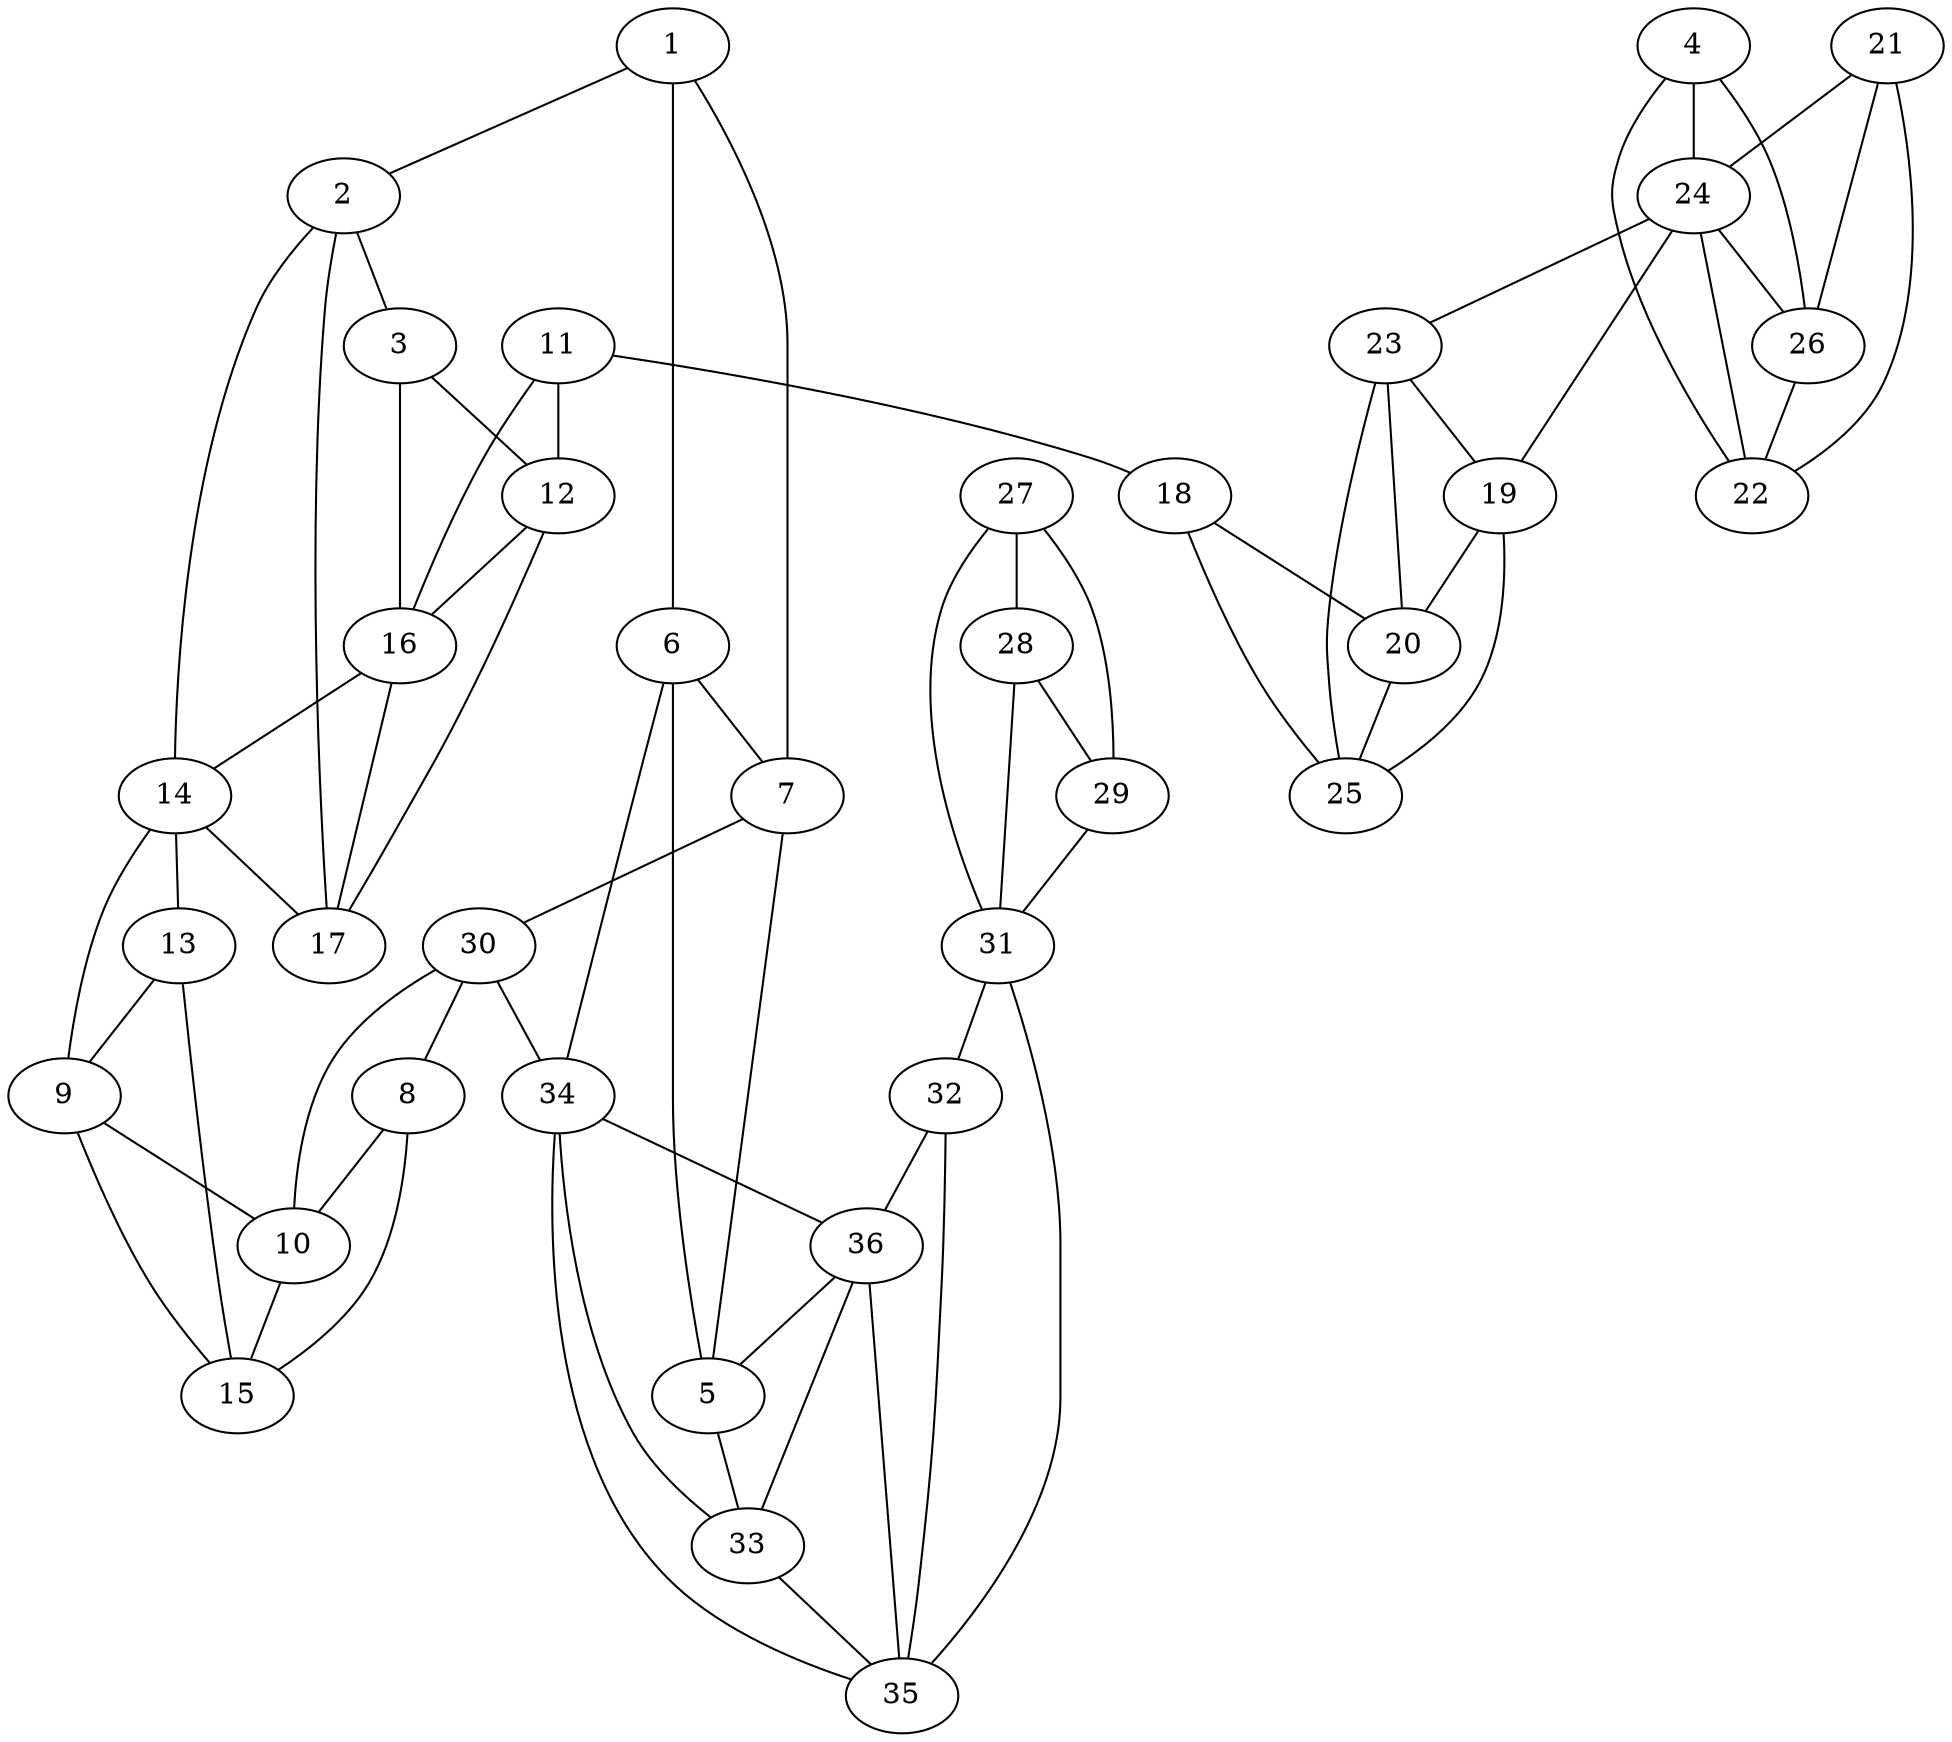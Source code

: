 graph pdb1djs {
	1	 [aaLength=5,
		sequence=GLPYL,
		type=0];
	2	 [aaLength=5,
		sequence=GNSIG,
		type=0];
	1 -- 2	 [distance0="48.00445",
		frequency=1,
		type0=3];
	6	 [aaLength=5,
		sequence=HYGQK,
		type=0];
	1 -- 6	 [distance0="47.88729",
		frequency=1,
		type0=2];
	7	 [aaLength=4,
		sequence=FLPL,
		type=0];
	1 -- 7	 [distance0="35.00615",
		frequency=1,
		type0=1];
	3	 [aaLength=5,
		sequence=vanDerWaals,
		type=0];
	2 -- 3	 [distance0="25.69294",
		frequency=1,
		type0=1];
	14	 [aaLength=2,
		sequence=CL,
		type=1];
	2 -- 14	 [distance0="31.3286",
		frequency=1,
		type0=2];
	17	 [aaLength=2,
		sequence=SA,
		type=1];
	2 -- 17	 [distance0="32.45737",
		distance1="4.0",
		frequency=2,
		type0=3,
		type1=4];
	12	 [aaLength=9,
		sequence=vanDerWaals,
		type=1];
	3 -- 12	 [distance0="42.67672",
		distance1="0.0",
		frequency=2,
		type0=2,
		type1=5];
	16	 [aaLength=4,
		sequence=PA,
		type=1];
	3 -- 16	 [distance0="42.95698",
		frequency=1,
		type0=3];
	4	 [aaLength=6,
		sequence=vanDerWaals,
		type=0];
	22	 [aaLength=8,
		sequence=vanDerWaals,
		type=1];
	4 -- 22	 [distance0="75.07028",
		frequency=1,
		type0=3];
	24	 [aaLength=6,
		sequence=vanDerWaals,
		type=1];
	4 -- 24	 [distance0="73.70581",
		frequency=1,
		type0=2];
	26	 [aaLength=4,
		sequence=vanDerWaals,
		type=1];
	4 -- 26	 [distance0="73.12692",
		distance1="0.0",
		frequency=2,
		type0=1,
		type1=5];
	5	 [aaLength=4,
		sequence=FLER,
		type=0];
	5 -- 6	 [distance0="42.15416",
		frequency=1,
		type0=1];
	5 -- 7	 [distance0="52.79822",
		frequency=1,
		type0=2];
	33	 [aaLength=5,
		sequence=EENHY,
		type=1];
	5 -- 33	 [distance0="83.17357",
		distance1="1.0",
		frequency=2,
		type0=3,
		type1=4];
	6 -- 7	 [distance0="17.27189",
		distance1="3.0",
		frequency=2,
		type0=1,
		type1=4];
	30	 [aaLength=4,
		sequence=VSSD,
		type=1];
	7 -- 30	 [distance0="1.0",
		frequency=1,
		type0=4];
	8	 [aaLength=5,
		sequence=GSKYG,
		type=1];
	10	 [aaLength=5,
		sequence=LKAAG,
		type=1];
	8 -- 10	 [distance0="14.0",
		distance1="9.0",
		frequency=2,
		type0=1,
		type1=4];
	15	 [aaLength=4,
		sequence=DKEI,
		type=1];
	8 -- 15	 [distance0="23.0",
		frequency=1,
		type0=3];
	9	 [aaLength=4,
		sequence=LYIR,
		type=1];
	9 -- 10	 [distance0="15.0",
		frequency=1,
		type0=3];
	9 -- 15	 [distance0="6.0",
		frequency=1,
		type0=1];
	10 -- 15	 [distance0="9.0",
		distance1="4.0",
		frequency=2,
		type0=1,
		type1=4];
	11	 [aaLength=12,
		sequence=vanDerWaals,
		type=1];
	11 -- 12	 [distance0="11.0",
		frequency=1,
		type0=1];
	11 -- 16	 [distance0="23.0",
		frequency=1,
		type0=3];
	18	 [aaLength=2,
		sequence=vanDerWaals,
		type=1];
	11 -- 18	 [distance0="19.0",
		distance1="0.0",
		frequency=2,
		type0=2,
		type1=4];
	12 -- 16	 [distance0="12.0",
		frequency=1,
		type0=2];
	12 -- 17	 [distance0="19.0",
		frequency=1,
		type0=3];
	13	 [aaLength=6,
		sequence=FEDAGE,
		type=1];
	13 -- 9	 [distance0="7.0",
		frequency=1,
		type0=1];
	13 -- 15	 [distance0="13.0",
		frequency=1,
		type0=3];
	14 -- 9	 [distance0="15.0",
		frequency=1,
		type0=3];
	14 -- 13	 [distance0="8.0",
		frequency=1,
		type0=1];
	14 -- 17	 [distance0="12.0",
		frequency=1,
		type0=2];
	16 -- 14	 [distance0="19.0",
		frequency=1,
		type0=3];
	16 -- 17	 [distance0="7.0",
		frequency=1,
		type0=1];
	20	 [aaLength=4,
		sequence=vanDerWaals,
		type=1];
	18 -- 20	 [distance0="9.0",
		distance1="0.0",
		frequency=2,
		type0=1,
		type1=4];
	25	 [aaLength=4,
		sequence=vanDerWaals,
		type=1];
	18 -- 25	 [distance0="17.0",
		frequency=1,
		type0=2];
	19	 [aaLength=2,
		sequence=vanDerWaals,
		type=1];
	19 -- 20	 [distance0="14.0",
		frequency=1,
		type0=3];
	19 -- 25	 [distance0="6.0",
		frequency=1,
		type0=1];
	20 -- 25	 [distance0="8.0",
		distance1="0.0",
		frequency=2,
		type0=1,
		type1=4];
	21	 [aaLength=11,
		sequence=vanDerWaals,
		type=1];
	21 -- 22	 [distance0="12.0",
		frequency=1,
		type0=1];
	21 -- 24	 [distance0="41.0",
		frequency=1,
		type0=3];
	21 -- 26	 [distance0="24.0",
		frequency=1,
		type0=2];
	22 -- 24	 [distance0="29.0",
		frequency=1,
		type0=3];
	23	 [aaLength=7,
		sequence=vanDerWaals,
		type=1];
	23 -- 19	 [distance0="7.0",
		frequency=1,
		type0=1];
	23 -- 20	 [distance0="21.0",
		frequency=1,
		type0=3];
	23 -- 25	 [distance0="13.0",
		frequency=1,
		type0=2];
	24 -- 19	 [distance0="29.0",
		frequency=1,
		type0=3];
	24 -- 23	 [distance0="22.0",
		frequency=1,
		type0=2];
	24 -- 26	 [distance0="17.0",
		frequency=1,
		type0=1];
	26 -- 22	 [distance0="12.0",
		distance1="0.0",
		frequency=2,
		type0=1,
		type1=4];
	27	 [aaLength=4,
		sequence=DRSD,
		type=1];
	28	 [aaLength=5,
		sequence=LPDGT,
		type=1];
	27 -- 28	 [distance0="10.0",
		frequency=1,
		type0=1];
	31	 [aaLength=7,
		sequence=ESVGEVY,
		type=1];
	27 -- 31	 [distance0="13.0",
		distance1="9.0",
		frequency=2,
		type0=2,
		type1=4];
	29	 [aaLength=4,
		sequence=NGGH,
		type=1];
	28 -- 29	 [distance0="8.0",
		frequency=1,
		type0=1];
	28 -- 31	 [distance0="23.0",
		frequency=1,
		type0=3];
	29 -- 27	 [distance0="18.0",
		frequency=1,
		type0=2];
	29 -- 31	 [distance0="31.0",
		frequency=1,
		type0=3];
	30 -- 8	 [distance0="20.0",
		frequency=1,
		type0=1];
	30 -- 10	 [distance0="34.0",
		frequency=1,
		type0=2];
	34	 [aaLength=5,
		sequence=KKHAE,
		type=1];
	30 -- 34	 [distance0="37.0",
		frequency=1,
		type0=3];
	32	 [aaLength=6,
		sequence=STETGQ,
		type=1];
	31 -- 32	 [distance0="9.0",
		distance1="2.0",
		frequency=2,
		type0=1,
		type1=4];
	35	 [aaLength=4,
		sequence=TDGL,
		type=1];
	31 -- 35	 [distance0="20.0",
		frequency=1,
		type0=3];
	32 -- 35	 [distance0="11.0",
		distance1="5.0",
		frequency=2,
		type0=2,
		type1=4];
	36	 [aaLength=4,
		sequence=TPNE,
		type=1];
	32 -- 36	 [distance0="20.0",
		frequency=1,
		type0=3];
	33 -- 34	 [distance0="10.0",
		distance1="5.0",
		frequency=2,
		type0=1,
		type1=4];
	33 -- 35	 [distance0="21.0",
		frequency=1,
		type0=3];
	33 -- 36	 [distance0="12.0",
		frequency=1,
		type0=2];
	34 -- 6	 [distance0="19.0",
		frequency=1,
		type0=4];
	34 -- 35	 [distance0="31.0",
		frequency=1,
		type0=3];
	34 -- 36	 [distance0="22.0",
		frequency=1,
		type0=2];
	35 -- 36	 [distance0="9.0",
		distance1="5.0",
		frequency=2,
		type0=1,
		type1=4];
	36 -- 5	 [distance0="3.0",
		frequency=1,
		type0=4];
}
